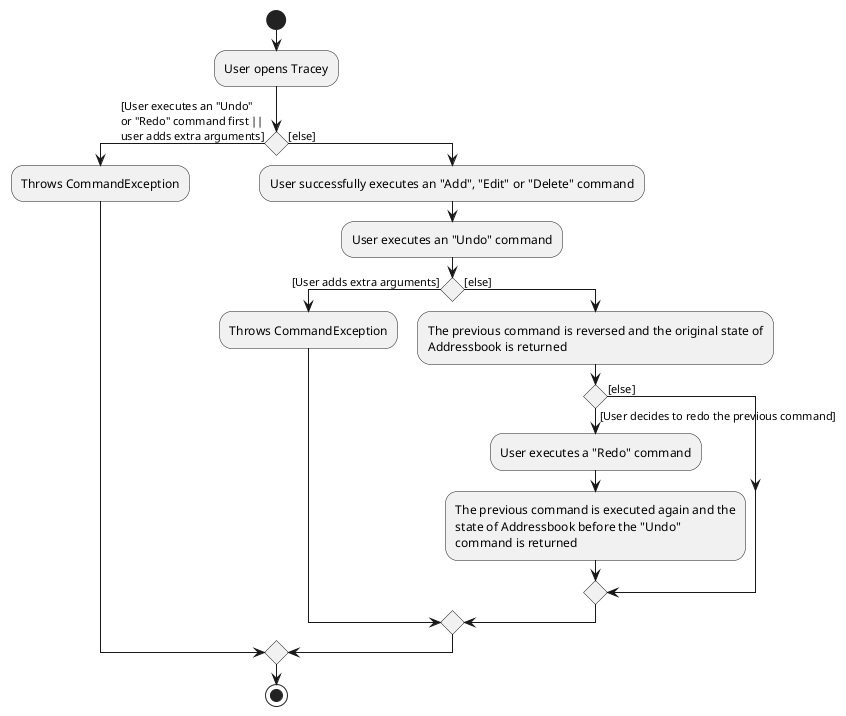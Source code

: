 @startuml
'https://plantuml.com/activity-diagram-beta

start
:User opens Tracey;

if () then ([User executes an "Undo"
or "Redo" command first ||
user adds extra arguments])
    :Throws CommandException;
    else ([else])
    :User successfully executes an "Add", "Edit" or "Delete" command;
    :User executes an "Undo" command;
    if () then ([User adds extra arguments])
    :Throws CommandException;
    else ([else])
    :The previous command is reversed and the original state of
    Addressbook is returned;

    if () then ([User decides to redo the previous command])
        :User executes a "Redo" command;
        :The previous command is executed again and the
        state of Addressbook before the "Undo"
        command is returned;
    else ([else])
   endif
   endif
endif
stop
@enduml

